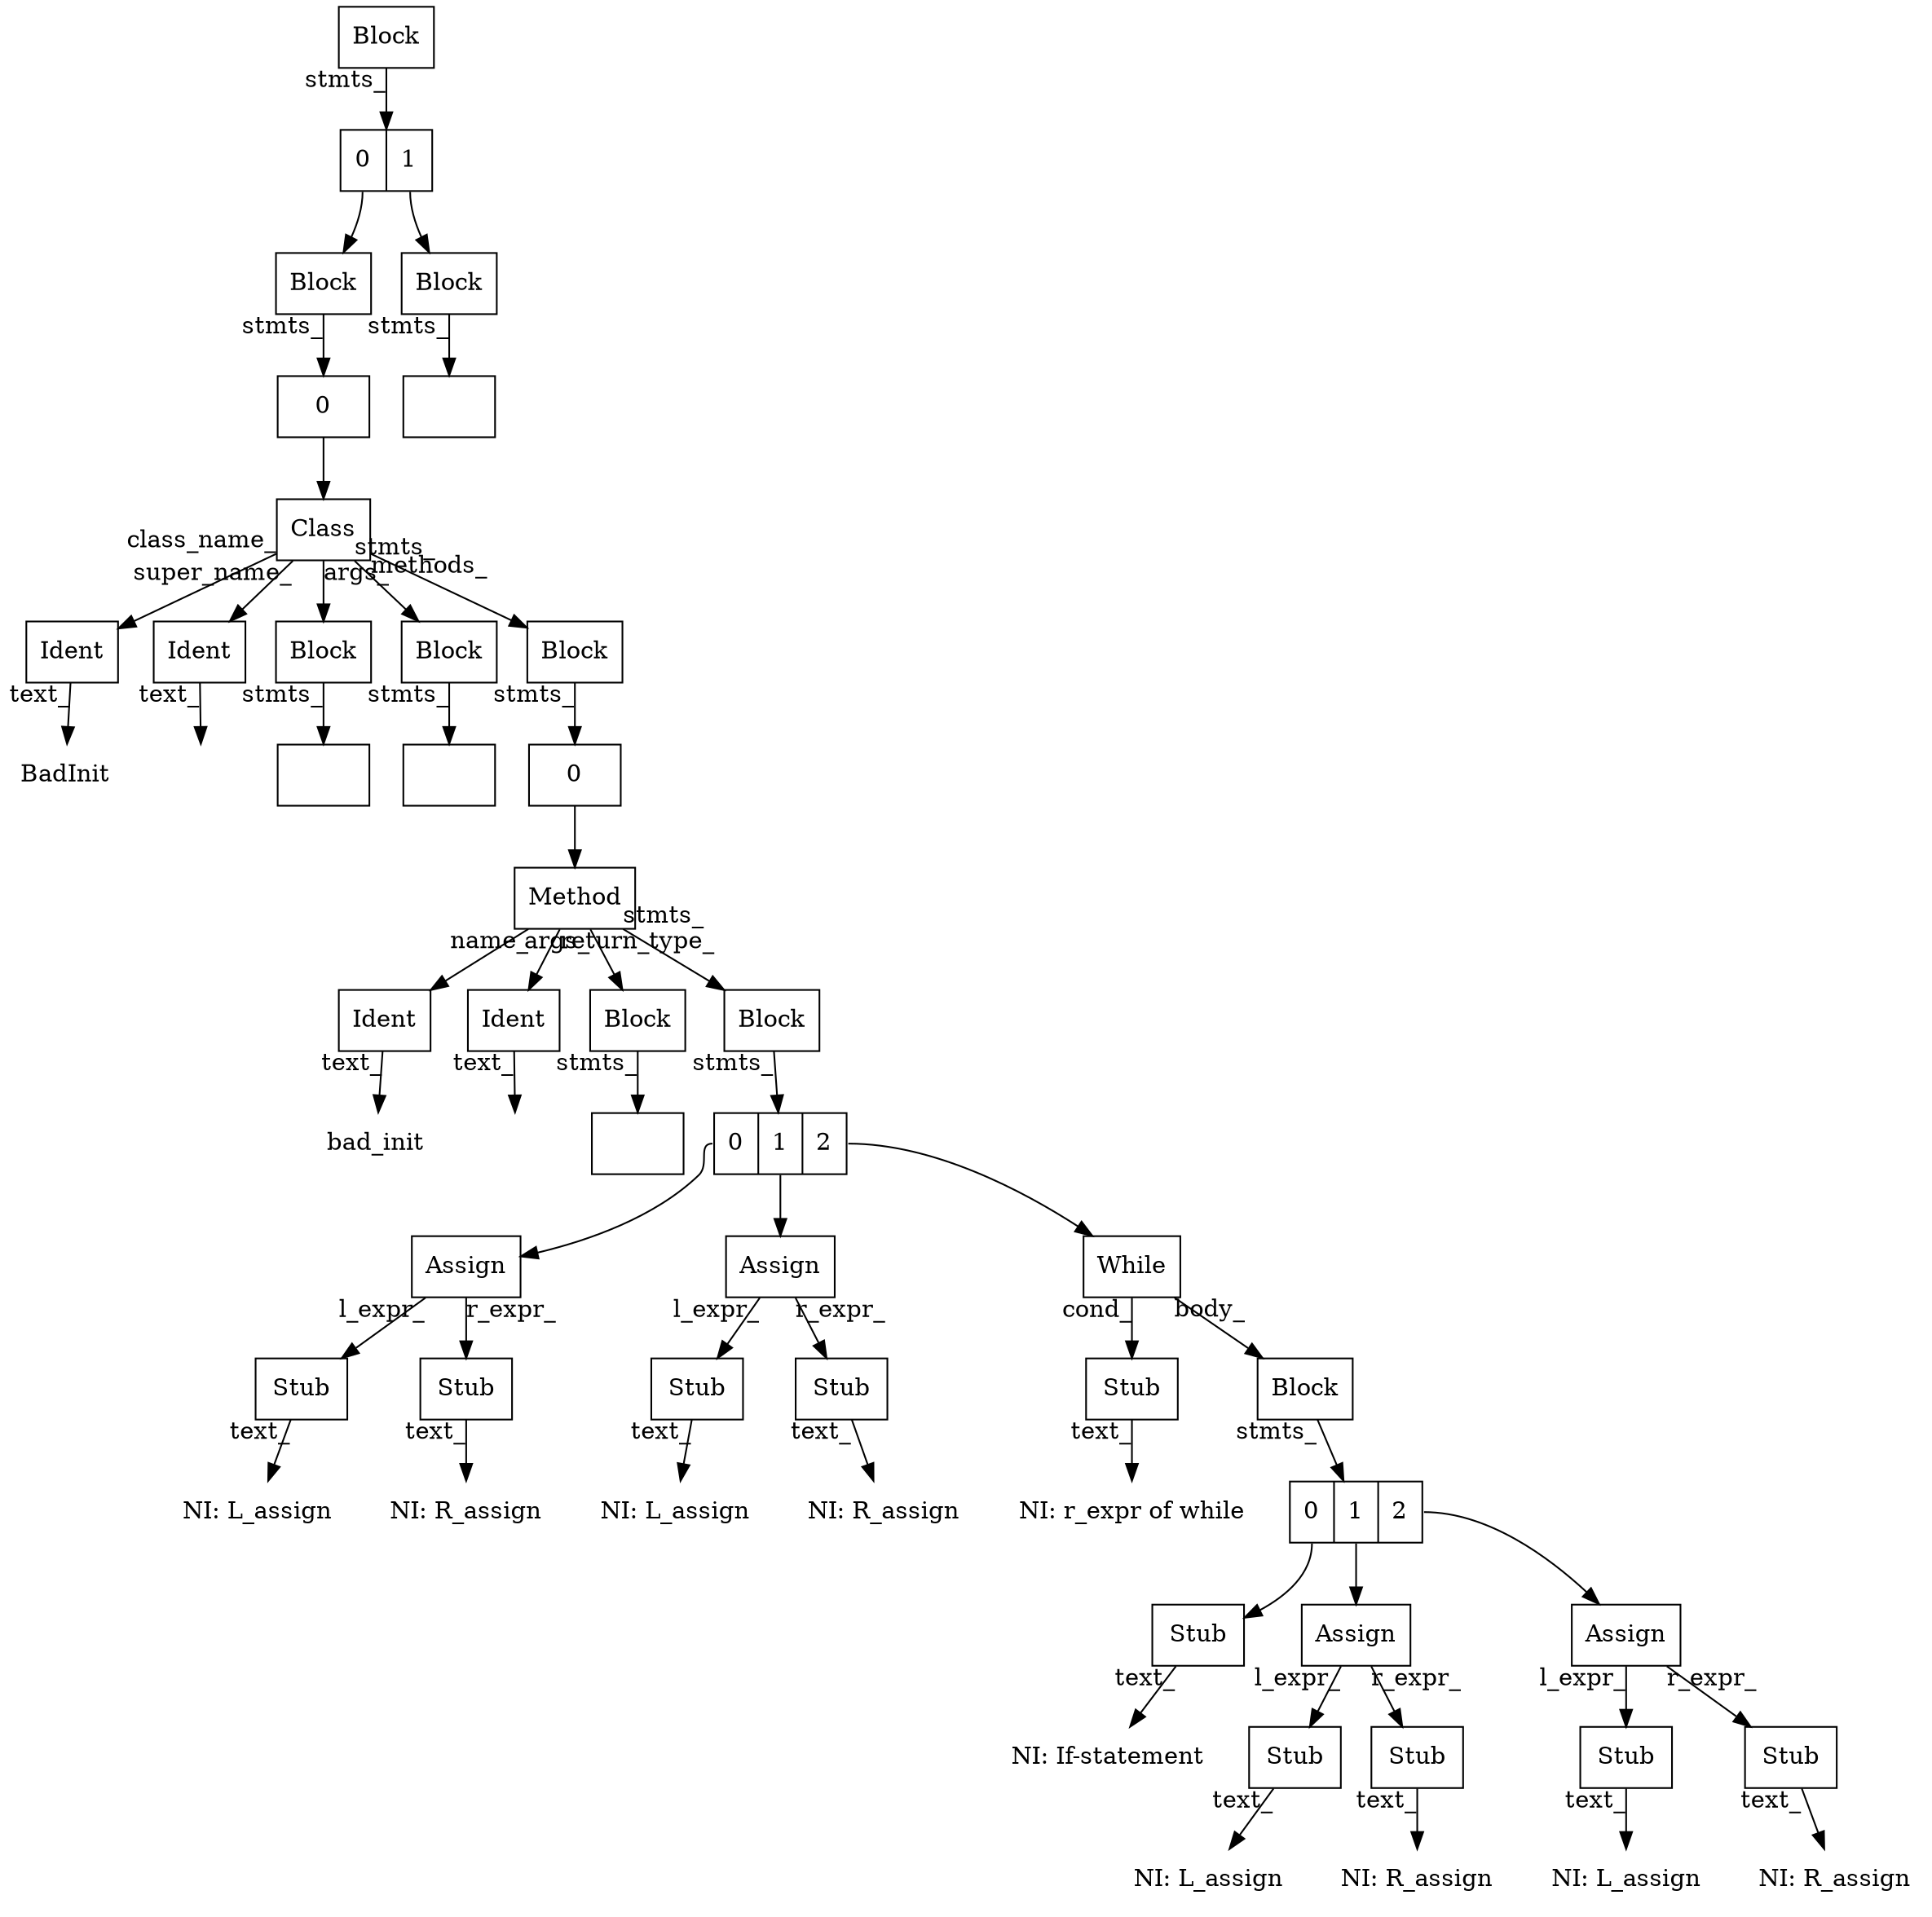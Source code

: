 digraph AST {
root[shape=box,label="Block"];
node_1[shape=record,label="<e_0>0|<e_1>1"];
node_2[shape=box,label="Block"];
node_3[shape=record,label="<e_0>0"];
node_4[shape=box,label="Class"];
node_5[shape=box,label="Ident"];
node_6[shape=plaintext,label="BadInit"];
node_5 -> node_6 [taillabel="text_"];
node_4 -> node_5 [taillabel="class_name_"];
node_7[shape=box,label="Ident"];
node_8[shape=plaintext,label=""];
node_7 -> node_8 [taillabel="text_"];
node_4 -> node_7 [taillabel="super_name_"];
node_9[shape=box,label="Block"];
node_10[shape=record,label=""];
node_9 -> node_10 [taillabel="stmts_"];
node_4 -> node_9 [taillabel="args_"];
node_11[shape=box,label="Block"];
node_12[shape=record,label=""];
node_11 -> node_12 [taillabel="stmts_"];
node_4 -> node_11 [taillabel="stmts_"];
node_13[shape=box,label="Block"];
node_14[shape=record,label="<e_0>0"];
node_15[shape=box,label="Method"];
node_16[shape=box,label="Ident"];
node_17[shape=plaintext,label="bad_init"];
node_16 -> node_17 [taillabel="text_"];
node_15 -> node_16 [taillabel="name_"];
node_18[shape=box,label="Ident"];
node_19[shape=plaintext,label=""];
node_18 -> node_19 [taillabel="text_"];
node_15 -> node_18 [taillabel="return_type_"];
node_20[shape=box,label="Block"];
node_21[shape=record,label=""];
node_20 -> node_21 [taillabel="stmts_"];
node_15 -> node_20 [taillabel="args_"];
node_22[shape=box,label="Block"];
node_23[shape=record,label="<e_0>0|<e_1>1|<e_2>2"];
node_24[shape=box,label="Assign"];
node_25[shape=box,label="Stub"];
node_26[shape=plaintext,label="NI: L_assign"];
node_25 -> node_26 [taillabel="text_"];
node_24 -> node_25 [taillabel="l_expr_"];
node_27[shape=box,label="Stub"];
node_28[shape=plaintext,label="NI: R_assign"];
node_27 -> node_28 [taillabel="text_"];
node_24 -> node_27 [taillabel="r_expr_"];
node_23:e_0 -> node_24;
node_29[shape=box,label="Assign"];
node_30[shape=box,label="Stub"];
node_31[shape=plaintext,label="NI: L_assign"];
node_30 -> node_31 [taillabel="text_"];
node_29 -> node_30 [taillabel="l_expr_"];
node_32[shape=box,label="Stub"];
node_33[shape=plaintext,label="NI: R_assign"];
node_32 -> node_33 [taillabel="text_"];
node_29 -> node_32 [taillabel="r_expr_"];
node_23:e_1 -> node_29;
node_34[shape=box,label="While"];
node_35[shape=box,label="Stub"];
node_36[shape=plaintext,label="NI: r_expr of while"];
node_35 -> node_36 [taillabel="text_"];
node_34 -> node_35 [taillabel="cond_"];
node_37[shape=box,label="Block"];
node_38[shape=record,label="<e_0>0|<e_1>1|<e_2>2"];
node_39[shape=box,label="Stub"];
node_40[shape=plaintext,label="NI: If-statement"];
node_39 -> node_40 [taillabel="text_"];
node_38:e_0 -> node_39;
node_41[shape=box,label="Assign"];
node_42[shape=box,label="Stub"];
node_43[shape=plaintext,label="NI: L_assign"];
node_42 -> node_43 [taillabel="text_"];
node_41 -> node_42 [taillabel="l_expr_"];
node_44[shape=box,label="Stub"];
node_45[shape=plaintext,label="NI: R_assign"];
node_44 -> node_45 [taillabel="text_"];
node_41 -> node_44 [taillabel="r_expr_"];
node_38:e_1 -> node_41;
node_46[shape=box,label="Assign"];
node_47[shape=box,label="Stub"];
node_48[shape=plaintext,label="NI: L_assign"];
node_47 -> node_48 [taillabel="text_"];
node_46 -> node_47 [taillabel="l_expr_"];
node_49[shape=box,label="Stub"];
node_50[shape=plaintext,label="NI: R_assign"];
node_49 -> node_50 [taillabel="text_"];
node_46 -> node_49 [taillabel="r_expr_"];
node_38:e_2 -> node_46;
node_37 -> node_38 [taillabel="stmts_"];
node_34 -> node_37 [taillabel="body_"];
node_23:e_2 -> node_34;
node_22 -> node_23 [taillabel="stmts_"];
node_15 -> node_22 [taillabel="stmts_"];
node_14:e_0 -> node_15;
node_13 -> node_14 [taillabel="stmts_"];
node_4 -> node_13 [taillabel="methods_"];
node_3:e_0 -> node_4;
node_2 -> node_3 [taillabel="stmts_"];
node_1:e_0 -> node_2;
node_51[shape=box,label="Block"];
node_52[shape=record,label=""];
node_51 -> node_52 [taillabel="stmts_"];
node_1:e_1 -> node_51;
root -> node_1 [taillabel="stmts_"];
}
